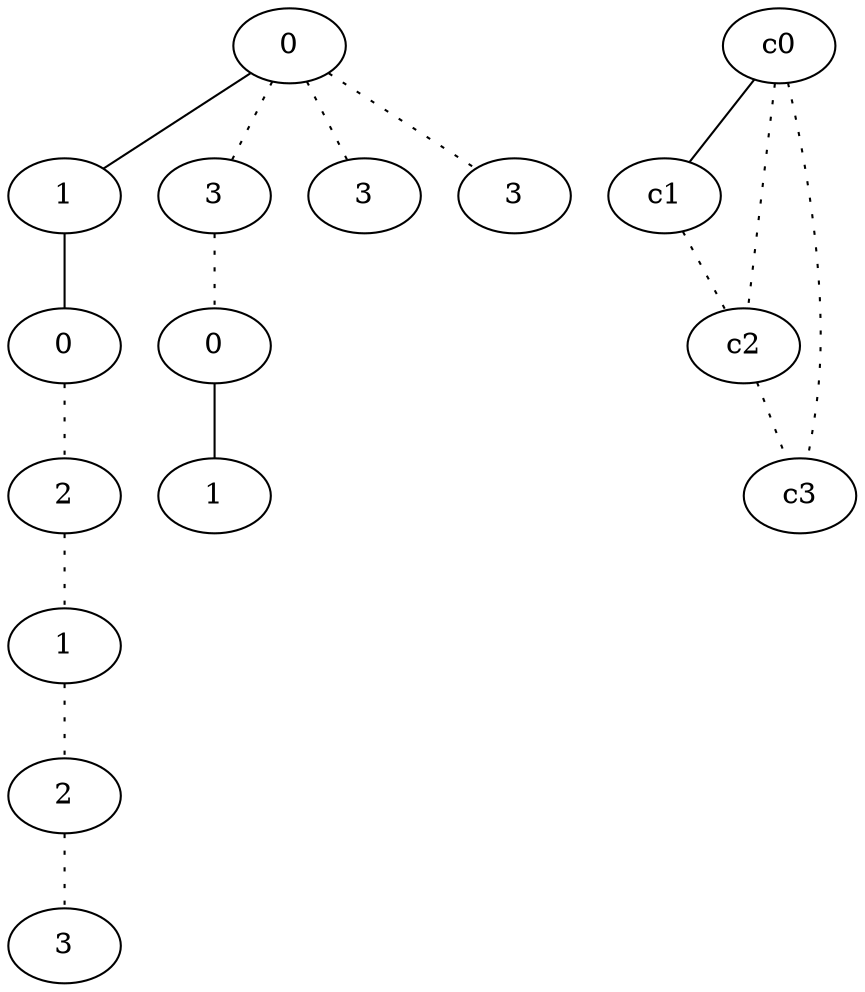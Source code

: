 graph {
a0[label=0];
a1[label=1];
a2[label=0];
a3[label=2];
a4[label=1];
a5[label=2];
a6[label=3];
a7[label=3];
a8[label=0];
a9[label=1];
a10[label=3];
a11[label=3];
a0 -- a1;
a0 -- a7 [style=dotted];
a0 -- a10 [style=dotted];
a0 -- a11 [style=dotted];
a1 -- a2;
a2 -- a3 [style=dotted];
a3 -- a4 [style=dotted];
a4 -- a5 [style=dotted];
a5 -- a6 [style=dotted];
a7 -- a8 [style=dotted];
a8 -- a9;
c0 -- c1;
c0 -- c2 [style=dotted];
c0 -- c3 [style=dotted];
c1 -- c2 [style=dotted];
c2 -- c3 [style=dotted];
}
